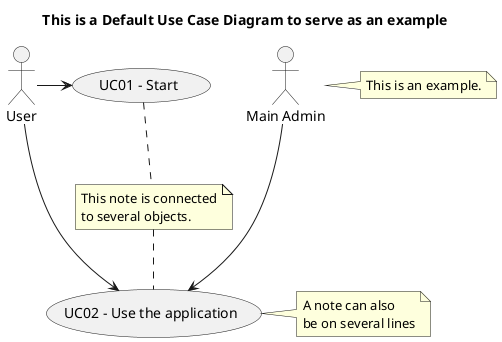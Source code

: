 @startuml
'https://plantuml.com/use-case-diagram

title This is a Default Use Case Diagram to serve as an example

:Main Admin: as Admin
(UC01 - Start) as (Start)
(UC02 - Use the application) as (Use)

User -> (Start)
User --> (Use)

Admin ---> (Use)

note right of Admin : This is an example.

note right of (Use)
A note can also
be on several lines
end note

note "This note is connected\nto several objects." as N2
(Start) .. N2
N2 .. (Use)
@enduml
